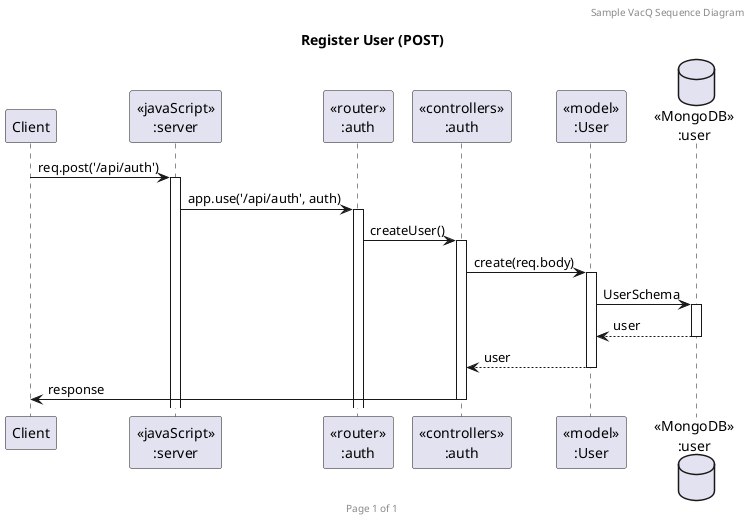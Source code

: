 @startuml Register User (POST)

header Sample VacQ Sequence Diagram
footer Page %page% of %lastpage%
title "Register User (POST)"

participant "Client" as client
participant "<<javaScript>>\n:server" as server
participant "<<router>>\n:auth" as routerAuth
participant "<<controllers>>\n:auth" as controllersAuth
participant "<<model>>\n:User" as modelUser
database "<<MongoDB>>\n:user" as UsersDatabase

client->server ++: req.post('/api/auth')
server->routerAuth ++: app.use('/api/auth', auth)
routerAuth -> controllersAuth ++: createUser()
controllersAuth->modelUser ++: create(req.body)
modelUser -> UsersDatabase ++: UserSchema
UsersDatabase --> modelUser --: user
controllersAuth <-- modelUser --: user
controllersAuth->client --: response

@enduml
